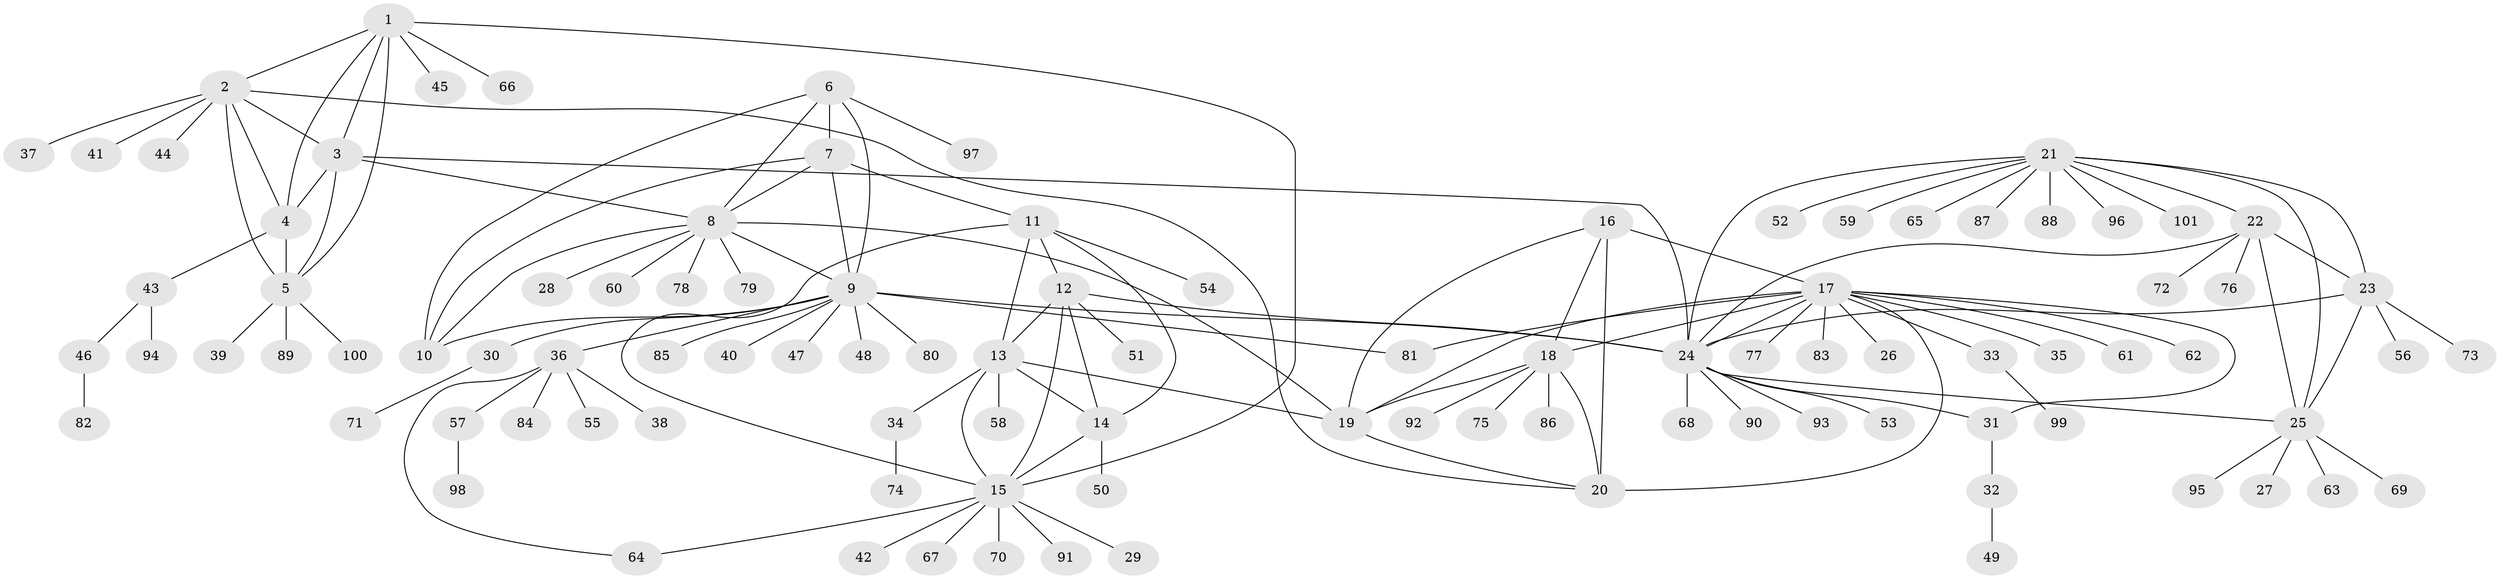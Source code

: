 // Generated by graph-tools (version 1.1) at 2025/55/03/09/25 04:55:53]
// undirected, 101 vertices, 139 edges
graph export_dot {
graph [start="1"]
  node [color=gray90,style=filled];
  1;
  2;
  3;
  4;
  5;
  6;
  7;
  8;
  9;
  10;
  11;
  12;
  13;
  14;
  15;
  16;
  17;
  18;
  19;
  20;
  21;
  22;
  23;
  24;
  25;
  26;
  27;
  28;
  29;
  30;
  31;
  32;
  33;
  34;
  35;
  36;
  37;
  38;
  39;
  40;
  41;
  42;
  43;
  44;
  45;
  46;
  47;
  48;
  49;
  50;
  51;
  52;
  53;
  54;
  55;
  56;
  57;
  58;
  59;
  60;
  61;
  62;
  63;
  64;
  65;
  66;
  67;
  68;
  69;
  70;
  71;
  72;
  73;
  74;
  75;
  76;
  77;
  78;
  79;
  80;
  81;
  82;
  83;
  84;
  85;
  86;
  87;
  88;
  89;
  90;
  91;
  92;
  93;
  94;
  95;
  96;
  97;
  98;
  99;
  100;
  101;
  1 -- 2;
  1 -- 3;
  1 -- 4;
  1 -- 5;
  1 -- 15;
  1 -- 45;
  1 -- 66;
  2 -- 3;
  2 -- 4;
  2 -- 5;
  2 -- 20;
  2 -- 37;
  2 -- 41;
  2 -- 44;
  3 -- 4;
  3 -- 5;
  3 -- 8;
  3 -- 24;
  4 -- 5;
  4 -- 43;
  5 -- 39;
  5 -- 89;
  5 -- 100;
  6 -- 7;
  6 -- 8;
  6 -- 9;
  6 -- 10;
  6 -- 97;
  7 -- 8;
  7 -- 9;
  7 -- 10;
  7 -- 11;
  8 -- 9;
  8 -- 10;
  8 -- 19;
  8 -- 28;
  8 -- 60;
  8 -- 78;
  8 -- 79;
  9 -- 10;
  9 -- 24;
  9 -- 30;
  9 -- 36;
  9 -- 40;
  9 -- 47;
  9 -- 48;
  9 -- 80;
  9 -- 81;
  9 -- 85;
  11 -- 12;
  11 -- 13;
  11 -- 14;
  11 -- 15;
  11 -- 54;
  12 -- 13;
  12 -- 14;
  12 -- 15;
  12 -- 24;
  12 -- 51;
  13 -- 14;
  13 -- 15;
  13 -- 19;
  13 -- 34;
  13 -- 58;
  14 -- 15;
  14 -- 50;
  15 -- 29;
  15 -- 42;
  15 -- 64;
  15 -- 67;
  15 -- 70;
  15 -- 91;
  16 -- 17;
  16 -- 18;
  16 -- 19;
  16 -- 20;
  17 -- 18;
  17 -- 19;
  17 -- 20;
  17 -- 24;
  17 -- 26;
  17 -- 31;
  17 -- 33;
  17 -- 35;
  17 -- 61;
  17 -- 62;
  17 -- 77;
  17 -- 81;
  17 -- 83;
  18 -- 19;
  18 -- 20;
  18 -- 75;
  18 -- 86;
  18 -- 92;
  19 -- 20;
  21 -- 22;
  21 -- 23;
  21 -- 24;
  21 -- 25;
  21 -- 52;
  21 -- 59;
  21 -- 65;
  21 -- 87;
  21 -- 88;
  21 -- 96;
  21 -- 101;
  22 -- 23;
  22 -- 24;
  22 -- 25;
  22 -- 72;
  22 -- 76;
  23 -- 24;
  23 -- 25;
  23 -- 56;
  23 -- 73;
  24 -- 25;
  24 -- 31;
  24 -- 53;
  24 -- 68;
  24 -- 90;
  24 -- 93;
  25 -- 27;
  25 -- 63;
  25 -- 69;
  25 -- 95;
  30 -- 71;
  31 -- 32;
  32 -- 49;
  33 -- 99;
  34 -- 74;
  36 -- 38;
  36 -- 55;
  36 -- 57;
  36 -- 64;
  36 -- 84;
  43 -- 46;
  43 -- 94;
  46 -- 82;
  57 -- 98;
}
